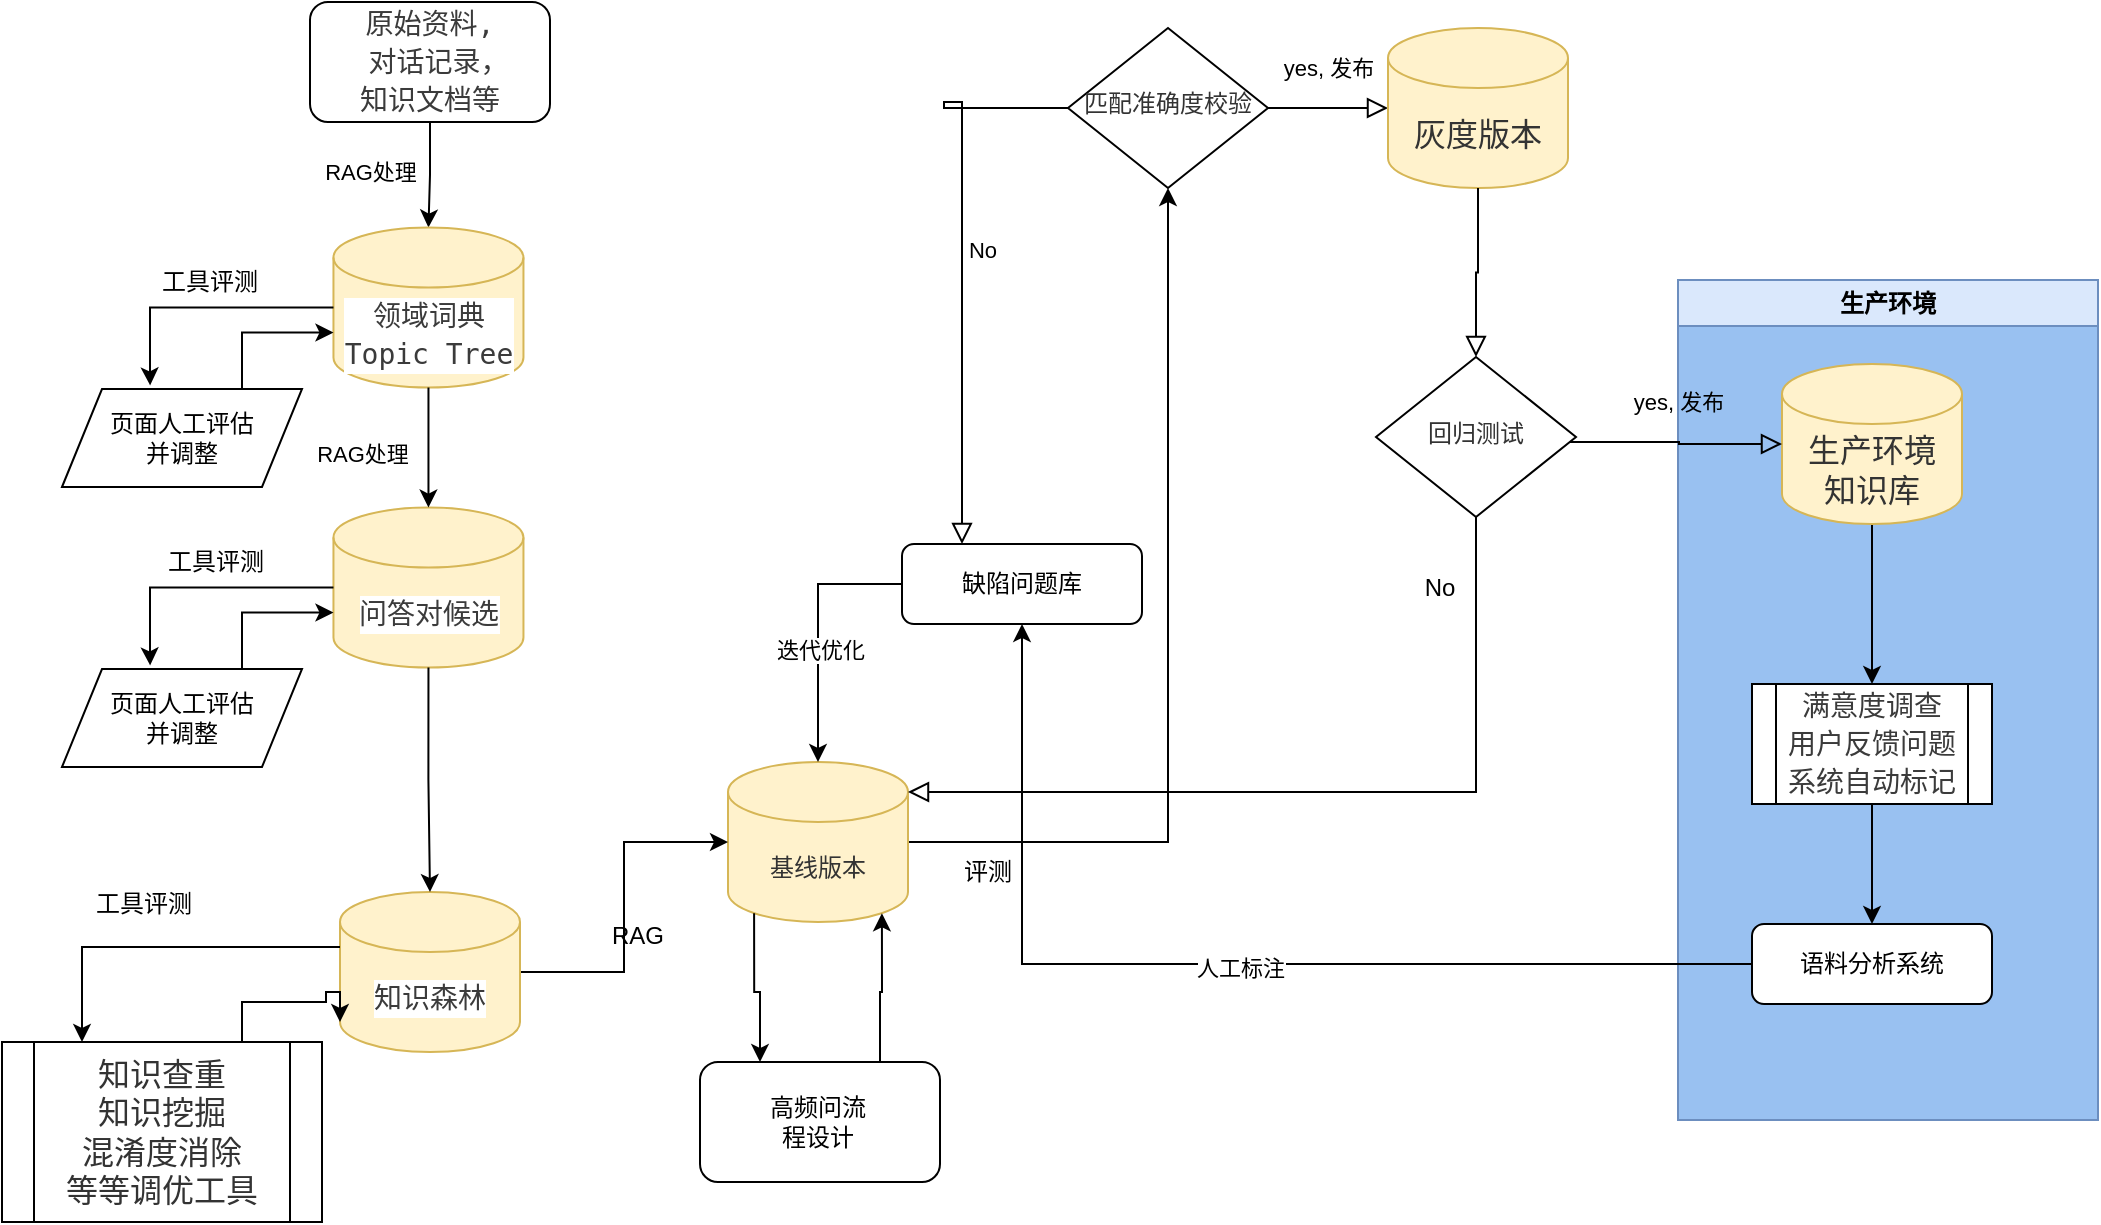<mxfile version="24.0.4" type="device">
  <diagram id="C5RBs43oDa-KdzZeNtuy" name="Page-1">
    <mxGraphModel dx="1645" dy="893" grid="1" gridSize="10" guides="1" tooltips="1" connect="1" arrows="1" fold="1" page="1" pageScale="1" pageWidth="1169" pageHeight="827" math="0" shadow="0">
      <root>
        <mxCell id="WIyWlLk6GJQsqaUBKTNV-0" />
        <mxCell id="WIyWlLk6GJQsqaUBKTNV-1" parent="WIyWlLk6GJQsqaUBKTNV-0" />
        <mxCell id="7Xhsyh4GKEWWm-mRP3Pb-1" value="生产环境" style="swimlane;whiteSpace=wrap;html=1;fillColor=#dae8fc;strokeColor=#6c8ebf;swimlaneFillColor=#99c1f1;movable=1;resizable=1;rotatable=1;deletable=1;editable=1;locked=0;connectable=1;" parent="WIyWlLk6GJQsqaUBKTNV-1" vertex="1">
          <mxGeometry x="917" y="179" width="210" height="420" as="geometry" />
        </mxCell>
        <mxCell id="WIyWlLk6GJQsqaUBKTNV-4" value="yes, 发布" style="rounded=0;html=1;jettySize=auto;orthogonalLoop=1;fontSize=11;endArrow=block;endFill=0;endSize=8;strokeWidth=1;shadow=0;labelBackgroundColor=none;edgeStyle=orthogonalEdgeStyle;entryX=0;entryY=0.5;entryDx=0;entryDy=0;entryPerimeter=0;" parent="WIyWlLk6GJQsqaUBKTNV-1" source="WIyWlLk6GJQsqaUBKTNV-6" target="YEz9mUn1Hv84_jBxoHRj-23" edge="1">
          <mxGeometry y="20" relative="1" as="geometry">
            <mxPoint as="offset" />
          </mxGeometry>
        </mxCell>
        <mxCell id="WIyWlLk6GJQsqaUBKTNV-5" value="No" style="edgeStyle=orthogonalEdgeStyle;rounded=0;html=1;jettySize=auto;orthogonalLoop=1;fontSize=11;endArrow=block;endFill=0;endSize=8;strokeWidth=1;shadow=0;labelBackgroundColor=none;entryX=0.25;entryY=0;entryDx=0;entryDy=0;exitX=0;exitY=0.5;exitDx=0;exitDy=0;" parent="WIyWlLk6GJQsqaUBKTNV-1" source="WIyWlLk6GJQsqaUBKTNV-6" target="WIyWlLk6GJQsqaUBKTNV-12" edge="1">
          <mxGeometry y="10" relative="1" as="geometry">
            <mxPoint as="offset" />
            <mxPoint x="550" y="20" as="sourcePoint" />
            <mxPoint x="623" y="180" as="targetPoint" />
            <Array as="points">
              <mxPoint x="550" y="93" />
              <mxPoint x="550" y="90" />
              <mxPoint x="559" y="90" />
            </Array>
          </mxGeometry>
        </mxCell>
        <mxCell id="WIyWlLk6GJQsqaUBKTNV-6" value="&lt;div style=&quot;display: inline-block; white-space: nowrap;&quot;&gt;&lt;span style=&quot;fill: rgb(51, 51, 51); color: rgb(51, 51, 51);&quot; class=&quot;nodeLabel&quot;&gt;匹配准确度校验&lt;/span&gt;&lt;/div&gt;" style="rhombus;whiteSpace=wrap;html=1;shadow=0;fontFamily=Helvetica;fontSize=12;align=center;strokeWidth=1;spacing=6;spacingTop=-4;" parent="WIyWlLk6GJQsqaUBKTNV-1" vertex="1">
          <mxGeometry x="612" y="53" width="100" height="80" as="geometry" />
        </mxCell>
        <mxCell id="gHVwfudxcoL1SHL5vXDQ-11" style="edgeStyle=orthogonalEdgeStyle;rounded=0;orthogonalLoop=1;jettySize=auto;html=1;" parent="WIyWlLk6GJQsqaUBKTNV-1" source="WIyWlLk6GJQsqaUBKTNV-11" target="WIyWlLk6GJQsqaUBKTNV-12" edge="1">
          <mxGeometry relative="1" as="geometry">
            <mxPoint x="778" y="690" as="sourcePoint" />
          </mxGeometry>
        </mxCell>
        <mxCell id="gHVwfudxcoL1SHL5vXDQ-12" value="人工标注" style="edgeLabel;html=1;align=center;verticalAlign=middle;resizable=0;points=[];" parent="gHVwfudxcoL1SHL5vXDQ-11" vertex="1" connectable="0">
          <mxGeometry x="-0.043" y="2" relative="1" as="geometry">
            <mxPoint as="offset" />
          </mxGeometry>
        </mxCell>
        <mxCell id="WIyWlLk6GJQsqaUBKTNV-11" value="语料分析系统" style="rounded=1;whiteSpace=wrap;html=1;fontSize=12;glass=0;strokeWidth=1;shadow=0;" parent="WIyWlLk6GJQsqaUBKTNV-1" vertex="1">
          <mxGeometry x="954" y="501" width="120" height="40" as="geometry" />
        </mxCell>
        <mxCell id="WIyWlLk6GJQsqaUBKTNV-12" value="缺陷问题库" style="rounded=1;whiteSpace=wrap;html=1;fontSize=12;glass=0;strokeWidth=1;shadow=0;" parent="WIyWlLk6GJQsqaUBKTNV-1" vertex="1">
          <mxGeometry x="529" y="311" width="120" height="40" as="geometry" />
        </mxCell>
        <mxCell id="gHVwfudxcoL1SHL5vXDQ-1" style="edgeStyle=orthogonalEdgeStyle;rounded=0;orthogonalLoop=1;jettySize=auto;html=1;entryX=0.5;entryY=0;entryDx=0;entryDy=0;entryPerimeter=0;" parent="WIyWlLk6GJQsqaUBKTNV-1" source="gHVwfudxcoL1SHL5vXDQ-0" target="YEz9mUn1Hv84_jBxoHRj-3" edge="1">
          <mxGeometry relative="1" as="geometry">
            <mxPoint x="293" y="165" as="targetPoint" />
          </mxGeometry>
        </mxCell>
        <mxCell id="gHVwfudxcoL1SHL5vXDQ-2" value="RAG处理" style="edgeLabel;html=1;align=center;verticalAlign=middle;resizable=0;points=[];" parent="gHVwfudxcoL1SHL5vXDQ-1" vertex="1" connectable="0">
          <mxGeometry x="-0.05" y="1" relative="1" as="geometry">
            <mxPoint x="-31" y="-1" as="offset" />
          </mxGeometry>
        </mxCell>
        <mxCell id="gHVwfudxcoL1SHL5vXDQ-0" value="&lt;div style=&quot;color: #3b3b3b;background-color: #ffffff;font-family: &#39;Ubuntu Mono&#39;, &#39;Droid Sans Mono&#39;, &#39;monospace&#39;, monospace;font-weight: normal;font-size: 14px;line-height: 19px;white-space: pre;&quot;&gt;&lt;div&gt;&lt;span style=&quot;color: #3b3b3b;&quot;&gt;原始资料,&lt;/span&gt;&lt;/div&gt;&lt;div&gt;&lt;span style=&quot;color: #3b3b3b;&quot;&gt; 对话记录，&lt;/span&gt;&lt;/div&gt;&lt;div&gt;&lt;span style=&quot;color: #3b3b3b;&quot;&gt;知识文档等&lt;/span&gt;&lt;/div&gt;&lt;/div&gt;" style="rounded=1;whiteSpace=wrap;html=1;" parent="WIyWlLk6GJQsqaUBKTNV-1" vertex="1">
          <mxGeometry x="233" y="40" width="120" height="60" as="geometry" />
        </mxCell>
        <mxCell id="gHVwfudxcoL1SHL5vXDQ-6" style="edgeStyle=orthogonalEdgeStyle;rounded=0;orthogonalLoop=1;jettySize=auto;html=1;" parent="WIyWlLk6GJQsqaUBKTNV-1" source="gHVwfudxcoL1SHL5vXDQ-3" target="WIyWlLk6GJQsqaUBKTNV-6" edge="1">
          <mxGeometry relative="1" as="geometry" />
        </mxCell>
        <mxCell id="gHVwfudxcoL1SHL5vXDQ-3" value="&lt;font color=&quot;#333333&quot;&gt;&lt;span style=&quot;text-wrap: nowrap;&quot;&gt;基线版本&lt;/span&gt;&lt;/font&gt;" style="shape=cylinder3;whiteSpace=wrap;html=1;boundedLbl=1;backgroundOutline=1;size=15;fillColor=#fff2cc;strokeColor=#d6b656;" parent="WIyWlLk6GJQsqaUBKTNV-1" vertex="1">
          <mxGeometry x="442" y="420" width="90" height="80" as="geometry" />
        </mxCell>
        <mxCell id="gHVwfudxcoL1SHL5vXDQ-8" style="edgeStyle=orthogonalEdgeStyle;rounded=0;orthogonalLoop=1;jettySize=auto;html=1;" parent="WIyWlLk6GJQsqaUBKTNV-1" source="gHVwfudxcoL1SHL5vXDQ-7" target="gHVwfudxcoL1SHL5vXDQ-9" edge="1">
          <mxGeometry relative="1" as="geometry">
            <mxPoint x="514" y="341" as="targetPoint" />
          </mxGeometry>
        </mxCell>
        <mxCell id="gHVwfudxcoL1SHL5vXDQ-7" value="&lt;div&gt;&lt;span style=&quot;color: rgb(51, 51, 51); font-family: &amp;quot;trebuchet ms&amp;quot;, verdana, arial, sans-serif; font-size: 16px; font-style: normal; font-variant-ligatures: normal; font-variant-caps: normal; font-weight: 400; letter-spacing: normal; orphans: 2; text-align: center; text-indent: 0px; text-transform: none; widows: 2; word-spacing: 0px; -webkit-text-stroke-width: 0px; white-space: nowrap; text-decoration-thickness: initial; text-decoration-style: initial; text-decoration-color: initial; display: inline !important; float: none;&quot;&gt;生产环境&lt;/span&gt;&lt;/div&gt;&lt;div&gt;&lt;span style=&quot;color: rgb(51, 51, 51); font-family: &amp;quot;trebuchet ms&amp;quot;, verdana, arial, sans-serif; font-size: 16px; font-style: normal; font-variant-ligatures: normal; font-variant-caps: normal; font-weight: 400; letter-spacing: normal; orphans: 2; text-align: center; text-indent: 0px; text-transform: none; widows: 2; word-spacing: 0px; -webkit-text-stroke-width: 0px; white-space: nowrap; text-decoration-thickness: initial; text-decoration-style: initial; text-decoration-color: initial; display: inline !important; float: none;&quot;&gt;知识库&lt;br&gt;&lt;/span&gt;&lt;/div&gt;" style="shape=cylinder3;whiteSpace=wrap;html=1;boundedLbl=1;backgroundOutline=1;size=15;fillColor=#fff2cc;strokeColor=#d6b656;" parent="WIyWlLk6GJQsqaUBKTNV-1" vertex="1">
          <mxGeometry x="969" y="221" width="90" height="80" as="geometry" />
        </mxCell>
        <mxCell id="gHVwfudxcoL1SHL5vXDQ-10" style="edgeStyle=orthogonalEdgeStyle;rounded=0;orthogonalLoop=1;jettySize=auto;html=1;entryX=0.5;entryY=0;entryDx=0;entryDy=0;" parent="WIyWlLk6GJQsqaUBKTNV-1" source="gHVwfudxcoL1SHL5vXDQ-9" target="WIyWlLk6GJQsqaUBKTNV-11" edge="1">
          <mxGeometry relative="1" as="geometry" />
        </mxCell>
        <mxCell id="gHVwfudxcoL1SHL5vXDQ-9" value="&lt;div style=&quot;color: #3b3b3b;background-color: #ffffff;font-family: &#39;Ubuntu Mono&#39;, &#39;Droid Sans Mono&#39;, &#39;monospace&#39;, monospace;font-weight: normal;font-size: 14px;line-height: 19px;white-space: pre;&quot;&gt;&lt;div&gt;&lt;span style=&quot;color: #3b3b3b;&quot;&gt;满意度调查&lt;/span&gt;&lt;/div&gt;&lt;div&gt;&lt;span style=&quot;color: #3b3b3b;&quot;&gt;用户反馈问题&lt;/span&gt;&lt;/div&gt;&lt;div&gt;&lt;span style=&quot;color: #3b3b3b;&quot;&gt;系统自动标记&lt;br&gt;&lt;/span&gt;&lt;/div&gt;&lt;/div&gt;" style="shape=process;whiteSpace=wrap;html=1;backgroundOutline=1;" parent="WIyWlLk6GJQsqaUBKTNV-1" vertex="1">
          <mxGeometry x="954" y="381" width="120" height="60" as="geometry" />
        </mxCell>
        <mxCell id="gHVwfudxcoL1SHL5vXDQ-13" style="edgeStyle=orthogonalEdgeStyle;rounded=0;orthogonalLoop=1;jettySize=auto;html=1;entryX=0.5;entryY=0;entryDx=0;entryDy=0;entryPerimeter=0;exitX=0;exitY=0.5;exitDx=0;exitDy=0;" parent="WIyWlLk6GJQsqaUBKTNV-1" source="WIyWlLk6GJQsqaUBKTNV-12" target="gHVwfudxcoL1SHL5vXDQ-3" edge="1">
          <mxGeometry relative="1" as="geometry">
            <mxPoint x="423" y="530" as="targetPoint" />
          </mxGeometry>
        </mxCell>
        <mxCell id="gHVwfudxcoL1SHL5vXDQ-14" value="迭代优化" style="edgeLabel;html=1;align=center;verticalAlign=middle;resizable=0;points=[];" parent="gHVwfudxcoL1SHL5vXDQ-13" vertex="1" connectable="0">
          <mxGeometry x="0.134" y="1" relative="1" as="geometry">
            <mxPoint as="offset" />
          </mxGeometry>
        </mxCell>
        <mxCell id="gHVwfudxcoL1SHL5vXDQ-15" value="&lt;span style=&quot;color: rgb(51, 51, 51); font-family: &amp;quot;trebuchet ms&amp;quot;, verdana, arial, sans-serif; font-size: 16px; font-style: normal; font-variant-ligatures: normal; font-variant-caps: normal; font-weight: 400; letter-spacing: normal; orphans: 2; text-align: center; text-indent: 0px; text-transform: none; widows: 2; word-spacing: 0px; -webkit-text-stroke-width: 0px; white-space: nowrap; text-decoration-thickness: initial; text-decoration-style: initial; text-decoration-color: initial; display: inline !important; float: none;&quot;&gt;知识查重&lt;/span&gt;&lt;br style=&quot;color: rgb(51, 51, 51); font-family: &amp;quot;trebuchet ms&amp;quot;, verdana, arial, sans-serif; font-size: 16px; font-style: normal; font-variant-ligatures: normal; font-variant-caps: normal; font-weight: 400; letter-spacing: normal; orphans: 2; text-align: center; text-indent: 0px; text-transform: none; widows: 2; word-spacing: 0px; -webkit-text-stroke-width: 0px; white-space: nowrap; text-decoration-thickness: initial; text-decoration-style: initial; text-decoration-color: initial;&quot;&gt;&lt;span style=&quot;color: rgb(51, 51, 51); font-family: &amp;quot;trebuchet ms&amp;quot;, verdana, arial, sans-serif; font-size: 16px; font-style: normal; font-variant-ligatures: normal; font-variant-caps: normal; font-weight: 400; letter-spacing: normal; orphans: 2; text-align: center; text-indent: 0px; text-transform: none; widows: 2; word-spacing: 0px; -webkit-text-stroke-width: 0px; white-space: nowrap; text-decoration-thickness: initial; text-decoration-style: initial; text-decoration-color: initial; display: inline !important; float: none;&quot;&gt;知识挖掘&lt;/span&gt;&lt;br style=&quot;color: rgb(51, 51, 51); font-family: &amp;quot;trebuchet ms&amp;quot;, verdana, arial, sans-serif; font-size: 16px; font-style: normal; font-variant-ligatures: normal; font-variant-caps: normal; font-weight: 400; letter-spacing: normal; orphans: 2; text-align: center; text-indent: 0px; text-transform: none; widows: 2; word-spacing: 0px; -webkit-text-stroke-width: 0px; white-space: nowrap; text-decoration-thickness: initial; text-decoration-style: initial; text-decoration-color: initial;&quot;&gt;&lt;div&gt;&lt;span style=&quot;color: rgb(51, 51, 51); font-family: &amp;quot;trebuchet ms&amp;quot;, verdana, arial, sans-serif; font-size: 16px; font-style: normal; font-variant-ligatures: normal; font-variant-caps: normal; font-weight: 400; letter-spacing: normal; orphans: 2; text-align: center; text-indent: 0px; text-transform: none; widows: 2; word-spacing: 0px; -webkit-text-stroke-width: 0px; white-space: nowrap; text-decoration-thickness: initial; text-decoration-style: initial; text-decoration-color: initial; display: inline !important; float: none;&quot;&gt;混淆度消除&lt;/span&gt;&lt;/div&gt;&lt;div&gt;&lt;span style=&quot;color: rgb(51, 51, 51); font-family: &amp;quot;trebuchet ms&amp;quot;, verdana, arial, sans-serif; font-size: 16px; font-style: normal; font-variant-ligatures: normal; font-variant-caps: normal; font-weight: 400; letter-spacing: normal; orphans: 2; text-align: center; text-indent: 0px; text-transform: none; widows: 2; word-spacing: 0px; -webkit-text-stroke-width: 0px; white-space: nowrap; text-decoration-thickness: initial; text-decoration-style: initial; text-decoration-color: initial; display: inline !important; float: none;&quot;&gt;等等调优工具&lt;br&gt;&lt;/span&gt;&lt;/div&gt;" style="shape=process;whiteSpace=wrap;html=1;backgroundOutline=1;" parent="WIyWlLk6GJQsqaUBKTNV-1" vertex="1">
          <mxGeometry x="79" y="560" width="160" height="90" as="geometry" />
        </mxCell>
        <mxCell id="7Xhsyh4GKEWWm-mRP3Pb-3" style="edgeStyle=orthogonalEdgeStyle;rounded=0;orthogonalLoop=1;jettySize=auto;html=1;" parent="WIyWlLk6GJQsqaUBKTNV-1" source="7Xhsyh4GKEWWm-mRP3Pb-2" target="gHVwfudxcoL1SHL5vXDQ-3" edge="1">
          <mxGeometry relative="1" as="geometry" />
        </mxCell>
        <mxCell id="7Xhsyh4GKEWWm-mRP3Pb-2" value="&lt;div style=&quot;color: #3b3b3b;background-color: #ffffff;font-family: &#39;Ubuntu Mono&#39;, &#39;Droid Sans Mono&#39;, &#39;monospace&#39;, monospace;font-weight: normal;font-size: 14px;line-height: 19px;white-space: pre;&quot;&gt;&lt;div&gt;&lt;span style=&quot;color: #3b3b3b;&quot;&gt;知识森林&lt;/span&gt;&lt;/div&gt;&lt;/div&gt;" style="shape=cylinder3;whiteSpace=wrap;html=1;boundedLbl=1;backgroundOutline=1;size=15;fillColor=#fff2cc;strokeColor=#d6b656;" parent="WIyWlLk6GJQsqaUBKTNV-1" vertex="1">
          <mxGeometry x="248" y="485" width="90" height="80" as="geometry" />
        </mxCell>
        <mxCell id="YEz9mUn1Hv84_jBxoHRj-0" value="评测" style="text;html=1;align=center;verticalAlign=middle;whiteSpace=wrap;rounded=0;" vertex="1" parent="WIyWlLk6GJQsqaUBKTNV-1">
          <mxGeometry x="542" y="450" width="60" height="50" as="geometry" />
        </mxCell>
        <mxCell id="YEz9mUn1Hv84_jBxoHRj-1" value="页面人工评估&lt;div&gt;并调整&lt;/div&gt;" style="shape=parallelogram;perimeter=parallelogramPerimeter;whiteSpace=wrap;html=1;fixedSize=1;" vertex="1" parent="WIyWlLk6GJQsqaUBKTNV-1">
          <mxGeometry x="109" y="233.5" width="120" height="49" as="geometry" />
        </mxCell>
        <mxCell id="YEz9mUn1Hv84_jBxoHRj-3" value="&lt;div style=&quot;color: #3b3b3b;background-color: #ffffff;font-family: &#39;Ubuntu Mono&#39;, &#39;Droid Sans Mono&#39;, &#39;monospace&#39;, monospace;font-weight: normal;font-size: 14px;line-height: 19px;white-space: pre;&quot;&gt;&lt;div&gt;&lt;span style=&quot;color: #3b3b3b;&quot;&gt;领域词典&lt;/span&gt;&lt;/div&gt;&lt;div&gt;&lt;span style=&quot;color: #3b3b3b;&quot;&gt;Topic Tree&lt;/span&gt;&lt;/div&gt;&lt;/div&gt;" style="shape=cylinder3;whiteSpace=wrap;html=1;boundedLbl=1;backgroundOutline=1;size=15;fillColor=#fff2cc;strokeColor=#d6b656;rotation=0;" vertex="1" parent="WIyWlLk6GJQsqaUBKTNV-1">
          <mxGeometry x="244.73" y="152.77" width="95" height="80" as="geometry" />
        </mxCell>
        <mxCell id="YEz9mUn1Hv84_jBxoHRj-7" style="edgeStyle=orthogonalEdgeStyle;rounded=0;orthogonalLoop=1;jettySize=auto;html=1;exitX=0;exitY=0.5;exitDx=0;exitDy=0;exitPerimeter=0;entryX=0.367;entryY=-0.037;entryDx=0;entryDy=0;entryPerimeter=0;" edge="1" parent="WIyWlLk6GJQsqaUBKTNV-1" source="YEz9mUn1Hv84_jBxoHRj-3" target="YEz9mUn1Hv84_jBxoHRj-1">
          <mxGeometry relative="1" as="geometry">
            <mxPoint x="233" y="232" as="sourcePoint" />
            <mxPoint x="232" y="285" as="targetPoint" />
            <Array as="points">
              <mxPoint x="153" y="193" />
              <mxPoint x="153" y="230" />
            </Array>
          </mxGeometry>
        </mxCell>
        <mxCell id="YEz9mUn1Hv84_jBxoHRj-10" style="edgeStyle=orthogonalEdgeStyle;rounded=0;orthogonalLoop=1;jettySize=auto;html=1;exitX=0.75;exitY=0;exitDx=0;exitDy=0;entryX=0;entryY=0;entryDx=0;entryDy=52.5;entryPerimeter=0;" edge="1" parent="WIyWlLk6GJQsqaUBKTNV-1" source="YEz9mUn1Hv84_jBxoHRj-1" target="YEz9mUn1Hv84_jBxoHRj-3">
          <mxGeometry relative="1" as="geometry">
            <mxPoint x="173" y="204.5" as="sourcePoint" />
            <mxPoint x="217" y="186" as="targetPoint" />
          </mxGeometry>
        </mxCell>
        <mxCell id="YEz9mUn1Hv84_jBxoHRj-13" value="页面人工评估&lt;div&gt;并调整&lt;/div&gt;" style="shape=parallelogram;perimeter=parallelogramPerimeter;whiteSpace=wrap;html=1;fixedSize=1;" vertex="1" parent="WIyWlLk6GJQsqaUBKTNV-1">
          <mxGeometry x="109" y="373.5" width="120" height="49" as="geometry" />
        </mxCell>
        <mxCell id="YEz9mUn1Hv84_jBxoHRj-14" value="&lt;div style=&quot;color: #3b3b3b;background-color: #ffffff;font-family: &#39;Ubuntu Mono&#39;, &#39;Droid Sans Mono&#39;, &#39;monospace&#39;, monospace;font-weight: normal;font-size: 14px;line-height: 19px;white-space: pre;&quot;&gt;&lt;div&gt;问答对候选&lt;/div&gt;&lt;/div&gt;" style="shape=cylinder3;whiteSpace=wrap;html=1;boundedLbl=1;backgroundOutline=1;size=15;fillColor=#fff2cc;strokeColor=#d6b656;rotation=0;" vertex="1" parent="WIyWlLk6GJQsqaUBKTNV-1">
          <mxGeometry x="244.73" y="292.77" width="95" height="80" as="geometry" />
        </mxCell>
        <mxCell id="YEz9mUn1Hv84_jBxoHRj-15" style="edgeStyle=orthogonalEdgeStyle;rounded=0;orthogonalLoop=1;jettySize=auto;html=1;exitX=0;exitY=0.5;exitDx=0;exitDy=0;exitPerimeter=0;entryX=0.367;entryY=-0.037;entryDx=0;entryDy=0;entryPerimeter=0;" edge="1" parent="WIyWlLk6GJQsqaUBKTNV-1" source="YEz9mUn1Hv84_jBxoHRj-14" target="YEz9mUn1Hv84_jBxoHRj-13">
          <mxGeometry relative="1" as="geometry">
            <mxPoint x="233" y="372" as="sourcePoint" />
            <mxPoint x="232" y="425" as="targetPoint" />
            <Array as="points">
              <mxPoint x="153" y="333" />
              <mxPoint x="153" y="370" />
            </Array>
          </mxGeometry>
        </mxCell>
        <mxCell id="YEz9mUn1Hv84_jBxoHRj-16" style="edgeStyle=orthogonalEdgeStyle;rounded=0;orthogonalLoop=1;jettySize=auto;html=1;exitX=0.75;exitY=0;exitDx=0;exitDy=0;entryX=0;entryY=0;entryDx=0;entryDy=52.5;entryPerimeter=0;" edge="1" parent="WIyWlLk6GJQsqaUBKTNV-1" source="YEz9mUn1Hv84_jBxoHRj-13" target="YEz9mUn1Hv84_jBxoHRj-14">
          <mxGeometry relative="1" as="geometry">
            <mxPoint x="173" y="344.5" as="sourcePoint" />
            <mxPoint x="217" y="326" as="targetPoint" />
          </mxGeometry>
        </mxCell>
        <mxCell id="YEz9mUn1Hv84_jBxoHRj-17" style="edgeStyle=orthogonalEdgeStyle;rounded=0;orthogonalLoop=1;jettySize=auto;html=1;entryX=0.5;entryY=0;entryDx=0;entryDy=0;entryPerimeter=0;exitX=0.5;exitY=1;exitDx=0;exitDy=0;exitPerimeter=0;" edge="1" parent="WIyWlLk6GJQsqaUBKTNV-1" source="YEz9mUn1Hv84_jBxoHRj-3" target="YEz9mUn1Hv84_jBxoHRj-14">
          <mxGeometry relative="1" as="geometry">
            <mxPoint x="389" y="247" as="sourcePoint" />
            <mxPoint x="388" y="300" as="targetPoint" />
          </mxGeometry>
        </mxCell>
        <mxCell id="YEz9mUn1Hv84_jBxoHRj-19" style="edgeStyle=orthogonalEdgeStyle;rounded=0;orthogonalLoop=1;jettySize=auto;html=1;entryX=0.5;entryY=0;entryDx=0;entryDy=0;entryPerimeter=0;exitX=0.5;exitY=1;exitDx=0;exitDy=0;exitPerimeter=0;" edge="1" parent="WIyWlLk6GJQsqaUBKTNV-1" source="YEz9mUn1Hv84_jBxoHRj-14" target="7Xhsyh4GKEWWm-mRP3Pb-2">
          <mxGeometry relative="1" as="geometry">
            <mxPoint x="292.23" y="402.77" as="sourcePoint" />
            <mxPoint x="324" y="481" as="targetPoint" />
          </mxGeometry>
        </mxCell>
        <mxCell id="YEz9mUn1Hv84_jBxoHRj-20" value="工具评测" style="text;html=1;align=center;verticalAlign=middle;whiteSpace=wrap;rounded=0;" vertex="1" parent="WIyWlLk6GJQsqaUBKTNV-1">
          <mxGeometry x="153" y="165" width="60" height="30" as="geometry" />
        </mxCell>
        <mxCell id="YEz9mUn1Hv84_jBxoHRj-21" value="工具评测" style="text;html=1;align=center;verticalAlign=middle;whiteSpace=wrap;rounded=0;" vertex="1" parent="WIyWlLk6GJQsqaUBKTNV-1">
          <mxGeometry x="156" y="305" width="60" height="30" as="geometry" />
        </mxCell>
        <mxCell id="YEz9mUn1Hv84_jBxoHRj-22" value="RAG" style="text;html=1;align=center;verticalAlign=middle;whiteSpace=wrap;rounded=0;" vertex="1" parent="WIyWlLk6GJQsqaUBKTNV-1">
          <mxGeometry x="367" y="492" width="60" height="30" as="geometry" />
        </mxCell>
        <mxCell id="YEz9mUn1Hv84_jBxoHRj-23" value="&lt;div&gt;&lt;font face=&quot;trebuchet ms, verdana, arial, sans-serif&quot; color=&quot;#333333&quot;&gt;&lt;span style=&quot;font-size: 16px; text-wrap: nowrap;&quot;&gt;灰度版本&lt;/span&gt;&lt;/font&gt;&lt;/div&gt;" style="shape=cylinder3;whiteSpace=wrap;html=1;boundedLbl=1;backgroundOutline=1;size=15;fillColor=#fff2cc;strokeColor=#d6b656;" vertex="1" parent="WIyWlLk6GJQsqaUBKTNV-1">
          <mxGeometry x="772" y="53" width="90" height="80" as="geometry" />
        </mxCell>
        <mxCell id="YEz9mUn1Hv84_jBxoHRj-24" value="&lt;div style=&quot;display: inline-block; white-space: nowrap;&quot;&gt;&lt;span style=&quot;fill: rgb(51, 51, 51); color: rgb(51, 51, 51);&quot; class=&quot;nodeLabel&quot;&gt;回归测试&lt;/span&gt;&lt;/div&gt;" style="rhombus;whiteSpace=wrap;html=1;shadow=0;fontFamily=Helvetica;fontSize=12;align=center;strokeWidth=1;spacing=6;spacingTop=-4;" vertex="1" parent="WIyWlLk6GJQsqaUBKTNV-1">
          <mxGeometry x="766" y="217.5" width="100" height="80" as="geometry" />
        </mxCell>
        <mxCell id="YEz9mUn1Hv84_jBxoHRj-25" value="" style="rounded=0;html=1;jettySize=auto;orthogonalLoop=1;fontSize=11;endArrow=block;endFill=0;endSize=8;strokeWidth=1;shadow=0;labelBackgroundColor=none;edgeStyle=orthogonalEdgeStyle;entryX=0.5;entryY=0;entryDx=0;entryDy=0;exitX=0.5;exitY=1;exitDx=0;exitDy=0;exitPerimeter=0;" edge="1" parent="WIyWlLk6GJQsqaUBKTNV-1" source="YEz9mUn1Hv84_jBxoHRj-23" target="YEz9mUn1Hv84_jBxoHRj-24">
          <mxGeometry y="20" relative="1" as="geometry">
            <mxPoint as="offset" />
            <mxPoint x="722" y="188" as="sourcePoint" />
            <mxPoint x="782" y="188" as="targetPoint" />
          </mxGeometry>
        </mxCell>
        <mxCell id="YEz9mUn1Hv84_jBxoHRj-26" value="yes, 发布" style="rounded=0;html=1;jettySize=auto;orthogonalLoop=1;fontSize=11;endArrow=block;endFill=0;endSize=8;strokeWidth=1;shadow=0;labelBackgroundColor=none;edgeStyle=orthogonalEdgeStyle;entryX=0;entryY=0.5;entryDx=0;entryDy=0;entryPerimeter=0;exitX=0.97;exitY=0.531;exitDx=0;exitDy=0;exitPerimeter=0;" edge="1" parent="WIyWlLk6GJQsqaUBKTNV-1" source="YEz9mUn1Hv84_jBxoHRj-24" target="gHVwfudxcoL1SHL5vXDQ-7">
          <mxGeometry y="20" relative="1" as="geometry">
            <mxPoint as="offset" />
            <mxPoint x="722" y="231" as="sourcePoint" />
            <mxPoint x="782" y="231" as="targetPoint" />
          </mxGeometry>
        </mxCell>
        <mxCell id="YEz9mUn1Hv84_jBxoHRj-27" value="" style="rounded=0;html=1;jettySize=auto;orthogonalLoop=1;fontSize=11;endArrow=block;endFill=0;endSize=8;strokeWidth=1;shadow=0;labelBackgroundColor=none;edgeStyle=orthogonalEdgeStyle;entryX=1;entryY=0;entryDx=0;entryDy=15;exitX=0.5;exitY=1;exitDx=0;exitDy=0;entryPerimeter=0;" edge="1" parent="WIyWlLk6GJQsqaUBKTNV-1" source="YEz9mUn1Hv84_jBxoHRj-24" target="gHVwfudxcoL1SHL5vXDQ-3">
          <mxGeometry y="20" relative="1" as="geometry">
            <mxPoint as="offset" />
            <mxPoint x="827" y="173" as="sourcePoint" />
            <mxPoint x="826" y="258" as="targetPoint" />
          </mxGeometry>
        </mxCell>
        <mxCell id="YEz9mUn1Hv84_jBxoHRj-28" value="No" style="text;html=1;align=center;verticalAlign=middle;whiteSpace=wrap;rounded=0;" vertex="1" parent="WIyWlLk6GJQsqaUBKTNV-1">
          <mxGeometry x="768" y="318" width="60" height="30" as="geometry" />
        </mxCell>
        <mxCell id="YEz9mUn1Hv84_jBxoHRj-29" style="edgeStyle=orthogonalEdgeStyle;rounded=0;orthogonalLoop=1;jettySize=auto;html=1;exitX=0;exitY=0;exitDx=0;exitDy=27.5;exitPerimeter=0;entryX=0.25;entryY=0;entryDx=0;entryDy=0;" edge="1" parent="WIyWlLk6GJQsqaUBKTNV-1" source="7Xhsyh4GKEWWm-mRP3Pb-2" target="gHVwfudxcoL1SHL5vXDQ-15">
          <mxGeometry relative="1" as="geometry">
            <mxPoint x="231" y="515" as="sourcePoint" />
            <mxPoint x="139" y="554" as="targetPoint" />
            <Array as="points">
              <mxPoint x="119" y="513" />
            </Array>
          </mxGeometry>
        </mxCell>
        <mxCell id="YEz9mUn1Hv84_jBxoHRj-30" value="工具评测" style="text;html=1;align=center;verticalAlign=middle;whiteSpace=wrap;rounded=0;" vertex="1" parent="WIyWlLk6GJQsqaUBKTNV-1">
          <mxGeometry x="120" y="476" width="60" height="30" as="geometry" />
        </mxCell>
        <mxCell id="YEz9mUn1Hv84_jBxoHRj-31" style="edgeStyle=orthogonalEdgeStyle;rounded=0;orthogonalLoop=1;jettySize=auto;html=1;exitX=0.75;exitY=0;exitDx=0;exitDy=0;entryX=0;entryY=1;entryDx=0;entryDy=-15;entryPerimeter=0;" edge="1" parent="WIyWlLk6GJQsqaUBKTNV-1" source="gHVwfudxcoL1SHL5vXDQ-15" target="7Xhsyh4GKEWWm-mRP3Pb-2">
          <mxGeometry relative="1" as="geometry">
            <mxPoint x="183" y="502" as="sourcePoint" />
            <mxPoint x="240" y="535" as="targetPoint" />
            <Array as="points">
              <mxPoint x="199" y="540" />
              <mxPoint x="241" y="540" />
              <mxPoint x="241" y="535" />
              <mxPoint x="248" y="535" />
            </Array>
          </mxGeometry>
        </mxCell>
        <mxCell id="YEz9mUn1Hv84_jBxoHRj-32" value="" style="rounded=1;whiteSpace=wrap;html=1;" vertex="1" parent="WIyWlLk6GJQsqaUBKTNV-1">
          <mxGeometry x="428" y="570" width="120" height="60" as="geometry" />
        </mxCell>
        <mxCell id="YEz9mUn1Hv84_jBxoHRj-33" value="高频问流程设计" style="text;html=1;align=center;verticalAlign=middle;whiteSpace=wrap;rounded=0;" vertex="1" parent="WIyWlLk6GJQsqaUBKTNV-1">
          <mxGeometry x="457" y="585" width="60" height="30" as="geometry" />
        </mxCell>
        <mxCell id="YEz9mUn1Hv84_jBxoHRj-34" style="edgeStyle=orthogonalEdgeStyle;rounded=0;orthogonalLoop=1;jettySize=auto;html=1;entryX=0.25;entryY=0;entryDx=0;entryDy=0;exitX=0.145;exitY=1;exitDx=0;exitDy=-4.35;exitPerimeter=0;" edge="1" parent="WIyWlLk6GJQsqaUBKTNV-1" source="gHVwfudxcoL1SHL5vXDQ-3" target="YEz9mUn1Hv84_jBxoHRj-32">
          <mxGeometry relative="1" as="geometry">
            <mxPoint x="302" y="243" as="sourcePoint" />
            <mxPoint x="302" y="303" as="targetPoint" />
          </mxGeometry>
        </mxCell>
        <mxCell id="YEz9mUn1Hv84_jBxoHRj-35" style="edgeStyle=orthogonalEdgeStyle;rounded=0;orthogonalLoop=1;jettySize=auto;html=1;entryX=0.855;entryY=1;entryDx=0;entryDy=-4.35;exitX=0.75;exitY=0;exitDx=0;exitDy=0;entryPerimeter=0;" edge="1" parent="WIyWlLk6GJQsqaUBKTNV-1" source="YEz9mUn1Hv84_jBxoHRj-32" target="gHVwfudxcoL1SHL5vXDQ-3">
          <mxGeometry relative="1" as="geometry">
            <mxPoint x="570" y="542" as="sourcePoint" />
            <mxPoint x="573" y="616" as="targetPoint" />
          </mxGeometry>
        </mxCell>
        <mxCell id="YEz9mUn1Hv84_jBxoHRj-36" value="RAG处理" style="edgeLabel;html=1;align=center;verticalAlign=middle;resizable=0;points=[];" vertex="1" connectable="0" parent="WIyWlLk6GJQsqaUBKTNV-1">
          <mxGeometry x="259" y="266.0" as="geometry" />
        </mxCell>
      </root>
    </mxGraphModel>
  </diagram>
</mxfile>
